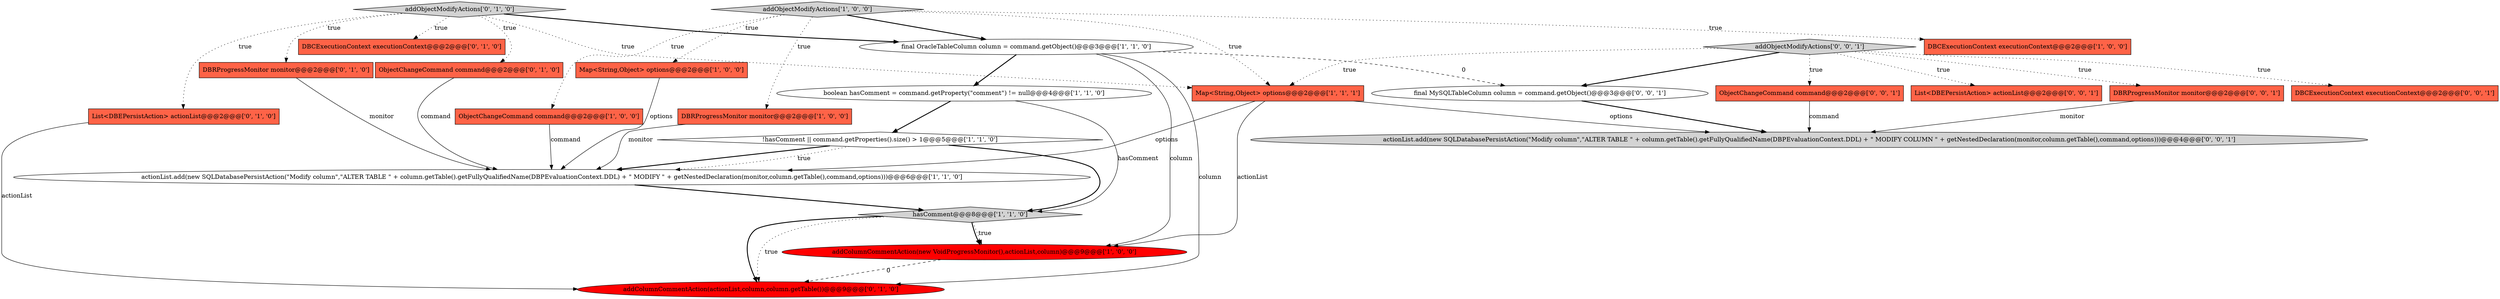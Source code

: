 digraph {
2 [style = filled, label = "hasComment@@@8@@@['1', '1', '0']", fillcolor = lightgray, shape = diamond image = "AAA0AAABBB1BBB"];
22 [style = filled, label = "final MySQLTableColumn column = command.getObject()@@@3@@@['0', '0', '1']", fillcolor = white, shape = ellipse image = "AAA0AAABBB3BBB"];
24 [style = filled, label = "addObjectModifyActions['0', '0', '1']", fillcolor = lightgray, shape = diamond image = "AAA0AAABBB3BBB"];
23 [style = filled, label = "actionList.add(new SQLDatabasePersistAction(\"Modify column\",\"ALTER TABLE \" + column.getTable().getFullyQualifiedName(DBPEvaluationContext.DDL) + \" MODIFY COLUMN \" + getNestedDeclaration(monitor,column.getTable(),command,options)))@@@4@@@['0', '0', '1']", fillcolor = lightgray, shape = ellipse image = "AAA0AAABBB3BBB"];
3 [style = filled, label = "addColumnCommentAction(new VoidProgressMonitor(),actionList,column)@@@9@@@['1', '0', '0']", fillcolor = red, shape = ellipse image = "AAA1AAABBB1BBB"];
17 [style = filled, label = "addColumnCommentAction(actionList,column,column.getTable())@@@9@@@['0', '1', '0']", fillcolor = red, shape = ellipse image = "AAA1AAABBB2BBB"];
16 [style = filled, label = "ObjectChangeCommand command@@@2@@@['0', '1', '0']", fillcolor = tomato, shape = box image = "AAA0AAABBB2BBB"];
21 [style = filled, label = "DBRProgressMonitor monitor@@@2@@@['0', '0', '1']", fillcolor = tomato, shape = box image = "AAA0AAABBB3BBB"];
8 [style = filled, label = "ObjectChangeCommand command@@@2@@@['1', '0', '0']", fillcolor = tomato, shape = box image = "AAA0AAABBB1BBB"];
20 [style = filled, label = "DBCExecutionContext executionContext@@@2@@@['0', '0', '1']", fillcolor = tomato, shape = box image = "AAA0AAABBB3BBB"];
13 [style = filled, label = "DBCExecutionContext executionContext@@@2@@@['0', '1', '0']", fillcolor = tomato, shape = box image = "AAA0AAABBB2BBB"];
1 [style = filled, label = "Map<String,Object> options@@@2@@@['1', '0', '0']", fillcolor = tomato, shape = box image = "AAA0AAABBB1BBB"];
10 [style = filled, label = "DBCExecutionContext executionContext@@@2@@@['1', '0', '0']", fillcolor = tomato, shape = box image = "AAA0AAABBB1BBB"];
11 [style = filled, label = "Map<String,Object> options@@@2@@@['1', '1', '1']", fillcolor = tomato, shape = box image = "AAA0AAABBB1BBB"];
18 [style = filled, label = "List<DBEPersistAction> actionList@@@2@@@['0', '0', '1']", fillcolor = tomato, shape = box image = "AAA0AAABBB3BBB"];
0 [style = filled, label = "actionList.add(new SQLDatabasePersistAction(\"Modify column\",\"ALTER TABLE \" + column.getTable().getFullyQualifiedName(DBPEvaluationContext.DDL) + \" MODIFY \" + getNestedDeclaration(monitor,column.getTable(),command,options)))@@@6@@@['1', '1', '0']", fillcolor = white, shape = ellipse image = "AAA0AAABBB1BBB"];
7 [style = filled, label = "boolean hasComment = command.getProperty(\"comment\") != null@@@4@@@['1', '1', '0']", fillcolor = white, shape = ellipse image = "AAA0AAABBB1BBB"];
12 [style = filled, label = "addObjectModifyActions['0', '1', '0']", fillcolor = lightgray, shape = diamond image = "AAA0AAABBB2BBB"];
4 [style = filled, label = "final OracleTableColumn column = command.getObject()@@@3@@@['1', '1', '0']", fillcolor = white, shape = ellipse image = "AAA0AAABBB1BBB"];
19 [style = filled, label = "ObjectChangeCommand command@@@2@@@['0', '0', '1']", fillcolor = tomato, shape = box image = "AAA0AAABBB3BBB"];
15 [style = filled, label = "List<DBEPersistAction> actionList@@@2@@@['0', '1', '0']", fillcolor = tomato, shape = box image = "AAA0AAABBB2BBB"];
14 [style = filled, label = "DBRProgressMonitor monitor@@@2@@@['0', '1', '0']", fillcolor = tomato, shape = box image = "AAA0AAABBB2BBB"];
9 [style = filled, label = "!hasComment || command.getProperties().size() > 1@@@5@@@['1', '1', '0']", fillcolor = white, shape = diamond image = "AAA0AAABBB1BBB"];
5 [style = filled, label = "DBRProgressMonitor monitor@@@2@@@['1', '0', '0']", fillcolor = tomato, shape = box image = "AAA0AAABBB1BBB"];
6 [style = filled, label = "addObjectModifyActions['1', '0', '0']", fillcolor = lightgray, shape = diamond image = "AAA0AAABBB1BBB"];
2->17 [style = bold, label=""];
2->3 [style = dotted, label="true"];
7->2 [style = solid, label="hasComment"];
11->0 [style = solid, label="options"];
9->0 [style = dotted, label="true"];
3->17 [style = dashed, label="0"];
21->23 [style = solid, label="monitor"];
9->0 [style = bold, label=""];
9->2 [style = bold, label=""];
2->3 [style = bold, label=""];
2->17 [style = dotted, label="true"];
0->2 [style = bold, label=""];
6->1 [style = dotted, label="true"];
8->0 [style = solid, label="command"];
12->15 [style = dotted, label="true"];
4->22 [style = dashed, label="0"];
24->22 [style = bold, label=""];
22->23 [style = bold, label=""];
15->17 [style = solid, label="actionList"];
4->7 [style = bold, label=""];
19->23 [style = solid, label="command"];
12->11 [style = dotted, label="true"];
4->3 [style = solid, label="column"];
7->9 [style = bold, label=""];
14->0 [style = solid, label="monitor"];
6->10 [style = dotted, label="true"];
6->4 [style = bold, label=""];
12->14 [style = dotted, label="true"];
24->11 [style = dotted, label="true"];
12->13 [style = dotted, label="true"];
12->4 [style = bold, label=""];
12->16 [style = dotted, label="true"];
11->23 [style = solid, label="options"];
1->0 [style = solid, label="options"];
6->8 [style = dotted, label="true"];
24->20 [style = dotted, label="true"];
11->3 [style = solid, label="actionList"];
16->0 [style = solid, label="command"];
5->0 [style = solid, label="monitor"];
24->19 [style = dotted, label="true"];
4->17 [style = solid, label="column"];
6->11 [style = dotted, label="true"];
24->21 [style = dotted, label="true"];
24->18 [style = dotted, label="true"];
6->5 [style = dotted, label="true"];
}
